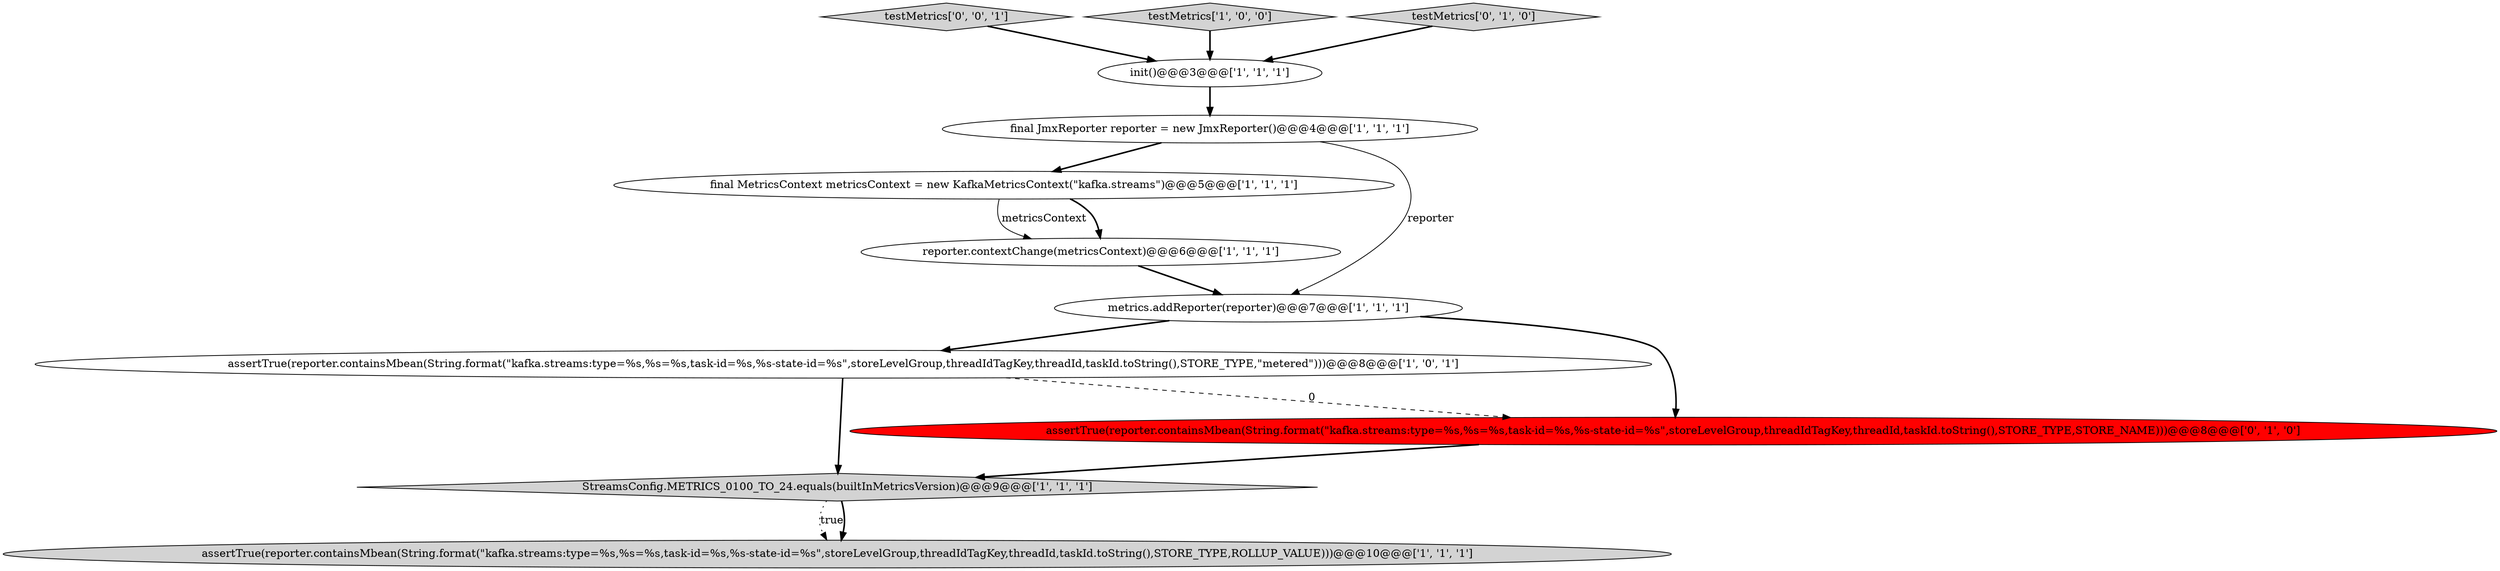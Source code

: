 digraph {
2 [style = filled, label = "final JmxReporter reporter = new JmxReporter()@@@4@@@['1', '1', '1']", fillcolor = white, shape = ellipse image = "AAA0AAABBB1BBB"];
6 [style = filled, label = "final MetricsContext metricsContext = new KafkaMetricsContext(\"kafka.streams\")@@@5@@@['1', '1', '1']", fillcolor = white, shape = ellipse image = "AAA0AAABBB1BBB"];
11 [style = filled, label = "testMetrics['0', '0', '1']", fillcolor = lightgray, shape = diamond image = "AAA0AAABBB3BBB"];
0 [style = filled, label = "metrics.addReporter(reporter)@@@7@@@['1', '1', '1']", fillcolor = white, shape = ellipse image = "AAA0AAABBB1BBB"];
3 [style = filled, label = "testMetrics['1', '0', '0']", fillcolor = lightgray, shape = diamond image = "AAA0AAABBB1BBB"];
7 [style = filled, label = "assertTrue(reporter.containsMbean(String.format(\"kafka.streams:type=%s,%s=%s,task-id=%s,%s-state-id=%s\",storeLevelGroup,threadIdTagKey,threadId,taskId.toString(),STORE_TYPE,\"metered\")))@@@8@@@['1', '0', '1']", fillcolor = white, shape = ellipse image = "AAA0AAABBB1BBB"];
10 [style = filled, label = "assertTrue(reporter.containsMbean(String.format(\"kafka.streams:type=%s,%s=%s,task-id=%s,%s-state-id=%s\",storeLevelGroup,threadIdTagKey,threadId,taskId.toString(),STORE_TYPE,STORE_NAME)))@@@8@@@['0', '1', '0']", fillcolor = red, shape = ellipse image = "AAA1AAABBB2BBB"];
9 [style = filled, label = "testMetrics['0', '1', '0']", fillcolor = lightgray, shape = diamond image = "AAA0AAABBB2BBB"];
5 [style = filled, label = "reporter.contextChange(metricsContext)@@@6@@@['1', '1', '1']", fillcolor = white, shape = ellipse image = "AAA0AAABBB1BBB"];
4 [style = filled, label = "init()@@@3@@@['1', '1', '1']", fillcolor = white, shape = ellipse image = "AAA0AAABBB1BBB"];
8 [style = filled, label = "assertTrue(reporter.containsMbean(String.format(\"kafka.streams:type=%s,%s=%s,task-id=%s,%s-state-id=%s\",storeLevelGroup,threadIdTagKey,threadId,taskId.toString(),STORE_TYPE,ROLLUP_VALUE)))@@@10@@@['1', '1', '1']", fillcolor = lightgray, shape = ellipse image = "AAA0AAABBB1BBB"];
1 [style = filled, label = "StreamsConfig.METRICS_0100_TO_24.equals(builtInMetricsVersion)@@@9@@@['1', '1', '1']", fillcolor = lightgray, shape = diamond image = "AAA0AAABBB1BBB"];
7->10 [style = dashed, label="0"];
6->5 [style = bold, label=""];
0->10 [style = bold, label=""];
1->8 [style = dotted, label="true"];
7->1 [style = bold, label=""];
4->2 [style = bold, label=""];
1->8 [style = bold, label=""];
6->5 [style = solid, label="metricsContext"];
2->0 [style = solid, label="reporter"];
5->0 [style = bold, label=""];
10->1 [style = bold, label=""];
3->4 [style = bold, label=""];
2->6 [style = bold, label=""];
9->4 [style = bold, label=""];
11->4 [style = bold, label=""];
0->7 [style = bold, label=""];
}
